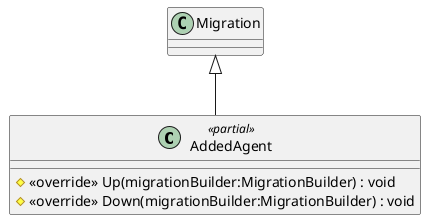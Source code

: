 @startuml
class AddedAgent <<partial>> {
    # <<override>> Up(migrationBuilder:MigrationBuilder) : void
    # <<override>> Down(migrationBuilder:MigrationBuilder) : void
}
Migration <|-- AddedAgent
@enduml
